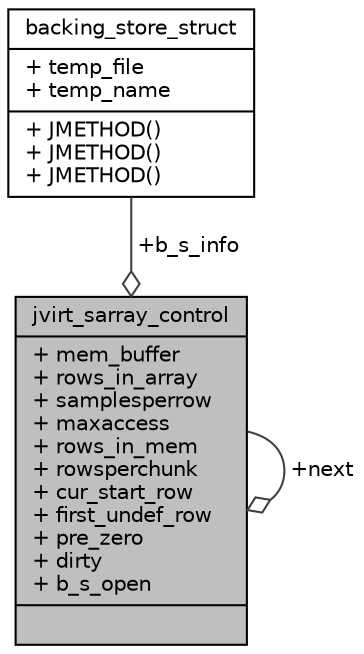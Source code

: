 digraph "jvirt_sarray_control"
{
 // INTERACTIVE_SVG=YES
  edge [fontname="Helvetica",fontsize="10",labelfontname="Helvetica",labelfontsize="10"];
  node [fontname="Helvetica",fontsize="10",shape=record];
  Node1 [label="{jvirt_sarray_control\n|+ mem_buffer\l+ rows_in_array\l+ samplesperrow\l+ maxaccess\l+ rows_in_mem\l+ rowsperchunk\l+ cur_start_row\l+ first_undef_row\l+ pre_zero\l+ dirty\l+ b_s_open\l|}",height=0.2,width=0.4,color="black", fillcolor="grey75", style="filled", fontcolor="black"];
  Node1 -> Node1 [color="grey25",fontsize="10",style="solid",label=" +next" ,arrowhead="odiamond",fontname="Helvetica"];
  Node2 -> Node1 [color="grey25",fontsize="10",style="solid",label=" +b_s_info" ,arrowhead="odiamond",fontname="Helvetica"];
  Node2 [label="{backing_store_struct\n|+ temp_file\l+ temp_name\l|+ JMETHOD()\l+ JMETHOD()\l+ JMETHOD()\l}",height=0.2,width=0.4,color="black", fillcolor="white", style="filled",URL="$structbacking__store__struct.html"];
}
